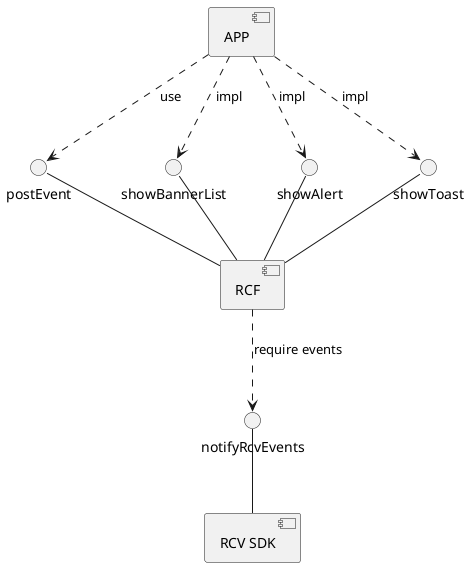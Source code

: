 @startuml
'https://plantuml.com/component-diagram

interface notifyRcvEvents as NRCV
interface postEvent

NRCV -d- [RCV SDK]
postEvent -d- [RCF]
showBannerList -d- [RCF]
showAlert -d- [RCF]
showToast -d- [RCF]


[APP] ..> showBannerList: impl
[APP] ..> showAlert: impl
[APP] ..> showToast: impl
[APP] ..> postEvent: use
[RCF] ..> NRCV: require events
@enduml